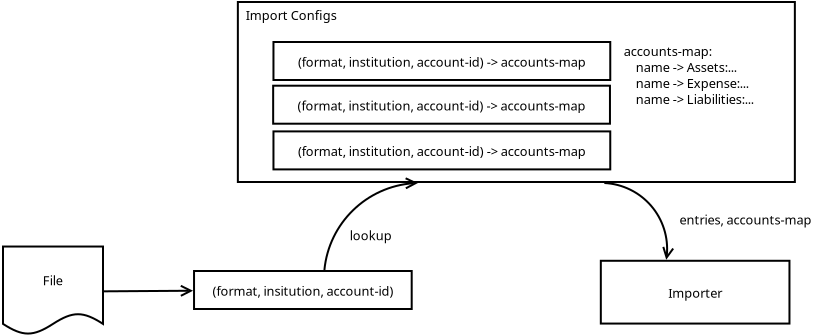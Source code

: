 <?xml version="1.0" encoding="UTF-8"?>
<dia:diagram xmlns:dia="http://www.lysator.liu.se/~alla/dia/">
  <dia:layer name="Background" visible="true" active="true">
    <dia:object type="Flowchart - Document" version="1" id="O0">
      <dia:attribute name="obj_pos">
        <dia:point val="6.757,15.428"/>
      </dia:attribute>
      <dia:attribute name="obj_bb">
        <dia:rectangle val="6.707,15.378;11.807,19.778"/>
      </dia:attribute>
      <dia:attribute name="meta">
        <dia:composite type="dict"/>
      </dia:attribute>
      <dia:attribute name="elem_corner">
        <dia:point val="6.757,15.428"/>
      </dia:attribute>
      <dia:attribute name="elem_width">
        <dia:real val="5.0"/>
      </dia:attribute>
      <dia:attribute name="elem_height">
        <dia:real val="4.35"/>
      </dia:attribute>
      <dia:attribute name="line_width">
        <dia:real val="0.1"/>
      </dia:attribute>
      <dia:attribute name="line_colour">
        <dia:color val="#000000"/>
      </dia:attribute>
      <dia:attribute name="fill_colour">
        <dia:color val="#ffffff"/>
      </dia:attribute>
      <dia:attribute name="show_background">
        <dia:boolean val="true"/>
      </dia:attribute>
      <dia:attribute name="line_style">
        <dia:enum val="0"/>
        <dia:real val="1"/>
      </dia:attribute>
      <dia:attribute name="padding">
        <dia:real val="0.1"/>
      </dia:attribute>
      <dia:attribute name="text">
        <dia:composite type="text">
          <dia:attribute name="string">
            <dia:string>#File#</dia:string>
          </dia:attribute>
          <dia:attribute name="font">
            <dia:font family="sans" style="0" name="Helvetica"/>
          </dia:attribute>
          <dia:attribute name="height">
            <dia:real val="0.8"/>
          </dia:attribute>
          <dia:attribute name="pos">
            <dia:point val="9.257,17.181"/>
          </dia:attribute>
          <dia:attribute name="color">
            <dia:color val="#000000"/>
          </dia:attribute>
          <dia:attribute name="alignment">
            <dia:enum val="1"/>
          </dia:attribute>
        </dia:composite>
      </dia:attribute>
      <dia:attribute name="flip_horizontal">
        <dia:boolean val="false"/>
      </dia:attribute>
      <dia:attribute name="flip_vertical">
        <dia:boolean val="false"/>
      </dia:attribute>
      <dia:attribute name="subscale">
        <dia:real val="1"/>
      </dia:attribute>
    </dia:object>
    <dia:group>
      <dia:object type="Standard - Box" version="0" id="O1">
        <dia:attribute name="obj_pos">
          <dia:point val="18.5,3.2"/>
        </dia:attribute>
        <dia:attribute name="obj_bb">
          <dia:rectangle val="18.45,3.15;46.4,12.25"/>
        </dia:attribute>
        <dia:attribute name="elem_corner">
          <dia:point val="18.5,3.2"/>
        </dia:attribute>
        <dia:attribute name="elem_width">
          <dia:real val="27.85"/>
        </dia:attribute>
        <dia:attribute name="elem_height">
          <dia:real val="9"/>
        </dia:attribute>
        <dia:attribute name="show_background">
          <dia:boolean val="true"/>
        </dia:attribute>
      </dia:object>
      <dia:object type="Flowchart - Box" version="0" id="O2">
        <dia:attribute name="obj_pos">
          <dia:point val="20.28,5.2"/>
        </dia:attribute>
        <dia:attribute name="obj_bb">
          <dia:rectangle val="20.23,5.15;37.17,7.15"/>
        </dia:attribute>
        <dia:attribute name="elem_corner">
          <dia:point val="20.28,5.2"/>
        </dia:attribute>
        <dia:attribute name="elem_width">
          <dia:real val="16.84"/>
        </dia:attribute>
        <dia:attribute name="elem_height">
          <dia:real val="1.9"/>
        </dia:attribute>
        <dia:attribute name="show_background">
          <dia:boolean val="true"/>
        </dia:attribute>
        <dia:attribute name="padding">
          <dia:real val="0.5"/>
        </dia:attribute>
        <dia:attribute name="text">
          <dia:composite type="text">
            <dia:attribute name="string">
              <dia:string>#(format, institution, account-id) -&gt; accounts-map#</dia:string>
            </dia:attribute>
            <dia:attribute name="font">
              <dia:font family="sans" style="0" name="Helvetica"/>
            </dia:attribute>
            <dia:attribute name="height">
              <dia:real val="0.8"/>
            </dia:attribute>
            <dia:attribute name="pos">
              <dia:point val="28.7,6.345"/>
            </dia:attribute>
            <dia:attribute name="color">
              <dia:color val="#000000"/>
            </dia:attribute>
            <dia:attribute name="alignment">
              <dia:enum val="1"/>
            </dia:attribute>
          </dia:composite>
        </dia:attribute>
      </dia:object>
      <dia:object type="Standard - Text" version="1" id="O3">
        <dia:attribute name="obj_pos">
          <dia:point val="37.8,5.9"/>
        </dia:attribute>
        <dia:attribute name="obj_bb">
          <dia:rectangle val="37.8,5.305;45.443,9.252"/>
        </dia:attribute>
        <dia:attribute name="text">
          <dia:composite type="text">
            <dia:attribute name="string">
              <dia:string>#accounts-map:
    name -&gt; Assets:...
    name -&gt; Expense:...
    name -&gt; Liabilities:...
#</dia:string>
            </dia:attribute>
            <dia:attribute name="font">
              <dia:font family="sans" style="0" name="Helvetica"/>
            </dia:attribute>
            <dia:attribute name="height">
              <dia:real val="0.8"/>
            </dia:attribute>
            <dia:attribute name="pos">
              <dia:point val="37.8,5.9"/>
            </dia:attribute>
            <dia:attribute name="color">
              <dia:color val="#000000"/>
            </dia:attribute>
            <dia:attribute name="alignment">
              <dia:enum val="0"/>
            </dia:attribute>
          </dia:composite>
        </dia:attribute>
        <dia:attribute name="valign">
          <dia:enum val="3"/>
        </dia:attribute>
      </dia:object>
      <dia:object type="Flowchart - Box" version="0" id="O4">
        <dia:attribute name="obj_pos">
          <dia:point val="20.265,7.385"/>
        </dia:attribute>
        <dia:attribute name="obj_bb">
          <dia:rectangle val="20.215,7.335;37.155,9.335"/>
        </dia:attribute>
        <dia:attribute name="elem_corner">
          <dia:point val="20.265,7.385"/>
        </dia:attribute>
        <dia:attribute name="elem_width">
          <dia:real val="16.84"/>
        </dia:attribute>
        <dia:attribute name="elem_height">
          <dia:real val="1.9"/>
        </dia:attribute>
        <dia:attribute name="show_background">
          <dia:boolean val="true"/>
        </dia:attribute>
        <dia:attribute name="padding">
          <dia:real val="0.5"/>
        </dia:attribute>
        <dia:attribute name="text">
          <dia:composite type="text">
            <dia:attribute name="string">
              <dia:string>#(format, institution, account-id) -&gt; accounts-map#</dia:string>
            </dia:attribute>
            <dia:attribute name="font">
              <dia:font family="sans" style="0" name="Helvetica"/>
            </dia:attribute>
            <dia:attribute name="height">
              <dia:real val="0.8"/>
            </dia:attribute>
            <dia:attribute name="pos">
              <dia:point val="28.685,8.53"/>
            </dia:attribute>
            <dia:attribute name="color">
              <dia:color val="#000000"/>
            </dia:attribute>
            <dia:attribute name="alignment">
              <dia:enum val="1"/>
            </dia:attribute>
          </dia:composite>
        </dia:attribute>
      </dia:object>
      <dia:object type="Flowchart - Box" version="0" id="O5">
        <dia:attribute name="obj_pos">
          <dia:point val="20.28,9.67"/>
        </dia:attribute>
        <dia:attribute name="obj_bb">
          <dia:rectangle val="20.23,9.62;37.17,11.62"/>
        </dia:attribute>
        <dia:attribute name="elem_corner">
          <dia:point val="20.28,9.67"/>
        </dia:attribute>
        <dia:attribute name="elem_width">
          <dia:real val="16.84"/>
        </dia:attribute>
        <dia:attribute name="elem_height">
          <dia:real val="1.9"/>
        </dia:attribute>
        <dia:attribute name="show_background">
          <dia:boolean val="true"/>
        </dia:attribute>
        <dia:attribute name="padding">
          <dia:real val="0.5"/>
        </dia:attribute>
        <dia:attribute name="text">
          <dia:composite type="text">
            <dia:attribute name="string">
              <dia:string>#(format, institution, account-id) -&gt; accounts-map#</dia:string>
            </dia:attribute>
            <dia:attribute name="font">
              <dia:font family="sans" style="0" name="Helvetica"/>
            </dia:attribute>
            <dia:attribute name="height">
              <dia:real val="0.8"/>
            </dia:attribute>
            <dia:attribute name="pos">
              <dia:point val="28.7,10.815"/>
            </dia:attribute>
            <dia:attribute name="color">
              <dia:color val="#000000"/>
            </dia:attribute>
            <dia:attribute name="alignment">
              <dia:enum val="1"/>
            </dia:attribute>
          </dia:composite>
        </dia:attribute>
      </dia:object>
      <dia:object type="Standard - Text" version="1" id="O6">
        <dia:attribute name="obj_pos">
          <dia:point val="18.9,4.1"/>
        </dia:attribute>
        <dia:attribute name="obj_bb">
          <dia:rectangle val="18.9,3.505;23.615,4.253"/>
        </dia:attribute>
        <dia:attribute name="text">
          <dia:composite type="text">
            <dia:attribute name="string">
              <dia:string>#Import Configs#</dia:string>
            </dia:attribute>
            <dia:attribute name="font">
              <dia:font family="sans" style="0" name="Helvetica"/>
            </dia:attribute>
            <dia:attribute name="height">
              <dia:real val="0.8"/>
            </dia:attribute>
            <dia:attribute name="pos">
              <dia:point val="18.9,4.1"/>
            </dia:attribute>
            <dia:attribute name="color">
              <dia:color val="#000000"/>
            </dia:attribute>
            <dia:attribute name="alignment">
              <dia:enum val="0"/>
            </dia:attribute>
          </dia:composite>
        </dia:attribute>
        <dia:attribute name="valign">
          <dia:enum val="3"/>
        </dia:attribute>
      </dia:object>
    </dia:group>
    <dia:object type="Flowchart - Box" version="0" id="O7">
      <dia:attribute name="obj_pos">
        <dia:point val="16.309,16.65"/>
      </dia:attribute>
      <dia:attribute name="obj_bb">
        <dia:rectangle val="16.259,16.6;27.241,18.6"/>
      </dia:attribute>
      <dia:attribute name="elem_corner">
        <dia:point val="16.309,16.65"/>
      </dia:attribute>
      <dia:attribute name="elem_width">
        <dia:real val="10.883"/>
      </dia:attribute>
      <dia:attribute name="elem_height">
        <dia:real val="1.9"/>
      </dia:attribute>
      <dia:attribute name="show_background">
        <dia:boolean val="true"/>
      </dia:attribute>
      <dia:attribute name="padding">
        <dia:real val="0.5"/>
      </dia:attribute>
      <dia:attribute name="text">
        <dia:composite type="text">
          <dia:attribute name="string">
            <dia:string>#(format, insitution, account-id)#</dia:string>
          </dia:attribute>
          <dia:attribute name="font">
            <dia:font family="sans" style="0" name="Helvetica"/>
          </dia:attribute>
          <dia:attribute name="height">
            <dia:real val="0.8"/>
          </dia:attribute>
          <dia:attribute name="pos">
            <dia:point val="21.75,17.795"/>
          </dia:attribute>
          <dia:attribute name="color">
            <dia:color val="#000000"/>
          </dia:attribute>
          <dia:attribute name="alignment">
            <dia:enum val="1"/>
          </dia:attribute>
        </dia:composite>
      </dia:attribute>
    </dia:object>
    <dia:object type="Standard - Arc" version="0" id="O8">
      <dia:attribute name="obj_pos">
        <dia:point val="21.75,17.6"/>
      </dia:attribute>
      <dia:attribute name="obj_bb">
        <dia:rectangle val="21.679,7.629;32.496,17.671"/>
      </dia:attribute>
      <dia:attribute name="conn_endpoints">
        <dia:point val="21.75,17.6"/>
        <dia:point val="32.425,7.7"/>
      </dia:attribute>
      <dia:attribute name="curve_distance">
        <dia:real val="-1.219"/>
      </dia:attribute>
      <dia:attribute name="end_arrow">
        <dia:enum val="1"/>
      </dia:attribute>
      <dia:attribute name="end_arrow_length">
        <dia:real val="0.5"/>
      </dia:attribute>
      <dia:attribute name="end_arrow_width">
        <dia:real val="0.5"/>
      </dia:attribute>
      <dia:connections>
        <dia:connection handle="0" to="O7" connection="16"/>
        <dia:connection handle="1" to="O1" connection="8"/>
      </dia:connections>
    </dia:object>
    <dia:object type="Standard - Arc" version="0" id="O9">
      <dia:attribute name="obj_pos">
        <dia:point val="32.425,7.7"/>
      </dia:attribute>
      <dia:attribute name="obj_bb">
        <dia:rectangle val="32.354,7.629;41.444,17.779"/>
      </dia:attribute>
      <dia:attribute name="conn_endpoints">
        <dia:point val="32.425,7.7"/>
        <dia:point val="41.364,17.709"/>
      </dia:attribute>
      <dia:attribute name="curve_distance">
        <dia:real val="-1.235"/>
      </dia:attribute>
      <dia:attribute name="end_arrow">
        <dia:enum val="1"/>
      </dia:attribute>
      <dia:attribute name="end_arrow_length">
        <dia:real val="0.5"/>
      </dia:attribute>
      <dia:attribute name="end_arrow_width">
        <dia:real val="0.5"/>
      </dia:attribute>
      <dia:connections>
        <dia:connection handle="0" to="O1" connection="8"/>
        <dia:connection handle="1" to="O11" connection="16"/>
      </dia:connections>
    </dia:object>
    <dia:object type="Standard - Line" version="0" id="O10">
      <dia:attribute name="obj_pos">
        <dia:point val="11.807,17.602"/>
      </dia:attribute>
      <dia:attribute name="obj_bb">
        <dia:rectangle val="11.757,17.27;16.371,17.932"/>
      </dia:attribute>
      <dia:attribute name="conn_endpoints">
        <dia:point val="11.807,17.602"/>
        <dia:point val="16.259,17.601"/>
      </dia:attribute>
      <dia:attribute name="numcp">
        <dia:int val="1"/>
      </dia:attribute>
      <dia:attribute name="end_arrow">
        <dia:enum val="1"/>
      </dia:attribute>
      <dia:attribute name="end_arrow_length">
        <dia:real val="0.5"/>
      </dia:attribute>
      <dia:attribute name="end_arrow_width">
        <dia:real val="0.5"/>
      </dia:attribute>
      <dia:connections>
        <dia:connection handle="0" to="O0" connection="16"/>
        <dia:connection handle="1" to="O7" connection="16"/>
      </dia:connections>
    </dia:object>
    <dia:object type="Flowchart - Box" version="0" id="O11">
      <dia:attribute name="obj_pos">
        <dia:point val="36.648,16.139"/>
      </dia:attribute>
      <dia:attribute name="obj_bb">
        <dia:rectangle val="36.598,16.089;46.13,19.328"/>
      </dia:attribute>
      <dia:attribute name="elem_corner">
        <dia:point val="36.648,16.139"/>
      </dia:attribute>
      <dia:attribute name="elem_width">
        <dia:real val="9.432"/>
      </dia:attribute>
      <dia:attribute name="elem_height">
        <dia:real val="3.139"/>
      </dia:attribute>
      <dia:attribute name="show_background">
        <dia:boolean val="true"/>
      </dia:attribute>
      <dia:attribute name="padding">
        <dia:real val="0.5"/>
      </dia:attribute>
      <dia:attribute name="text">
        <dia:composite type="text">
          <dia:attribute name="string">
            <dia:string>#Importer#</dia:string>
          </dia:attribute>
          <dia:attribute name="font">
            <dia:font family="sans" style="0" name="Helvetica"/>
          </dia:attribute>
          <dia:attribute name="height">
            <dia:real val="0.8"/>
          </dia:attribute>
          <dia:attribute name="pos">
            <dia:point val="41.364,17.904"/>
          </dia:attribute>
          <dia:attribute name="color">
            <dia:color val="#000000"/>
          </dia:attribute>
          <dia:attribute name="alignment">
            <dia:enum val="1"/>
          </dia:attribute>
        </dia:composite>
      </dia:attribute>
    </dia:object>
    <dia:object type="Standard - Text" version="1" id="O12">
      <dia:attribute name="obj_pos">
        <dia:point val="24.098,15.108"/>
      </dia:attribute>
      <dia:attribute name="obj_bb">
        <dia:rectangle val="24.098,14.513;26.223,15.261"/>
      </dia:attribute>
      <dia:attribute name="text">
        <dia:composite type="text">
          <dia:attribute name="string">
            <dia:string>#lookup#</dia:string>
          </dia:attribute>
          <dia:attribute name="font">
            <dia:font family="sans" style="0" name="Helvetica"/>
          </dia:attribute>
          <dia:attribute name="height">
            <dia:real val="0.8"/>
          </dia:attribute>
          <dia:attribute name="pos">
            <dia:point val="24.098,15.108"/>
          </dia:attribute>
          <dia:attribute name="color">
            <dia:color val="#000000"/>
          </dia:attribute>
          <dia:attribute name="alignment">
            <dia:enum val="0"/>
          </dia:attribute>
        </dia:composite>
      </dia:attribute>
      <dia:attribute name="valign">
        <dia:enum val="3"/>
      </dia:attribute>
    </dia:object>
    <dia:object type="Standard - Text" version="1" id="O13">
      <dia:attribute name="obj_pos">
        <dia:point val="40.584,14.329"/>
      </dia:attribute>
      <dia:attribute name="obj_bb">
        <dia:rectangle val="40.584,13.734;47.742,14.481"/>
      </dia:attribute>
      <dia:attribute name="text">
        <dia:composite type="text">
          <dia:attribute name="string">
            <dia:string>#entries, accounts-map#</dia:string>
          </dia:attribute>
          <dia:attribute name="font">
            <dia:font family="sans" style="0" name="Helvetica"/>
          </dia:attribute>
          <dia:attribute name="height">
            <dia:real val="0.8"/>
          </dia:attribute>
          <dia:attribute name="pos">
            <dia:point val="40.584,14.329"/>
          </dia:attribute>
          <dia:attribute name="color">
            <dia:color val="#000000"/>
          </dia:attribute>
          <dia:attribute name="alignment">
            <dia:enum val="0"/>
          </dia:attribute>
        </dia:composite>
      </dia:attribute>
      <dia:attribute name="valign">
        <dia:enum val="3"/>
      </dia:attribute>
    </dia:object>
  </dia:layer>
</dia:diagram>
